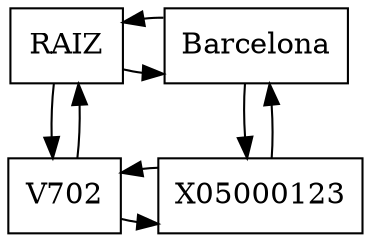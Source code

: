 digraph Matriz {
node [shape=box]
rank=same {n0_0  -> n0_1 }
rank=same {n1_0  -> n1_1 }
n0_1 -> n0_0
n0_0 -> n1_0
n1_0 -> n0_0
n0_1 -> n1_1
n1_1 -> n0_1
n1_1 -> n1_0

n0_0[label="RAIZ"]
n0_1[label="Barcelona"]
n1_0[label="V702"]
n1_1[label="X05000123"]

}
